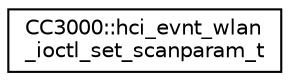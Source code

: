 digraph "Graphical Class Hierarchy"
{
  edge [fontname="Helvetica",fontsize="10",labelfontname="Helvetica",labelfontsize="10"];
  node [fontname="Helvetica",fontsize="10",shape=record];
  rankdir="LR";
  Node1 [label="CC3000::hci_evnt_wlan\l_ioctl_set_scanparam_t",height=0.2,width=0.4,color="black", fillcolor="white", style="filled",URL="$d1/d1b/structCC3000_1_1hci__evnt__wlan__ioctl__set__scanparam__t.html"];
}
